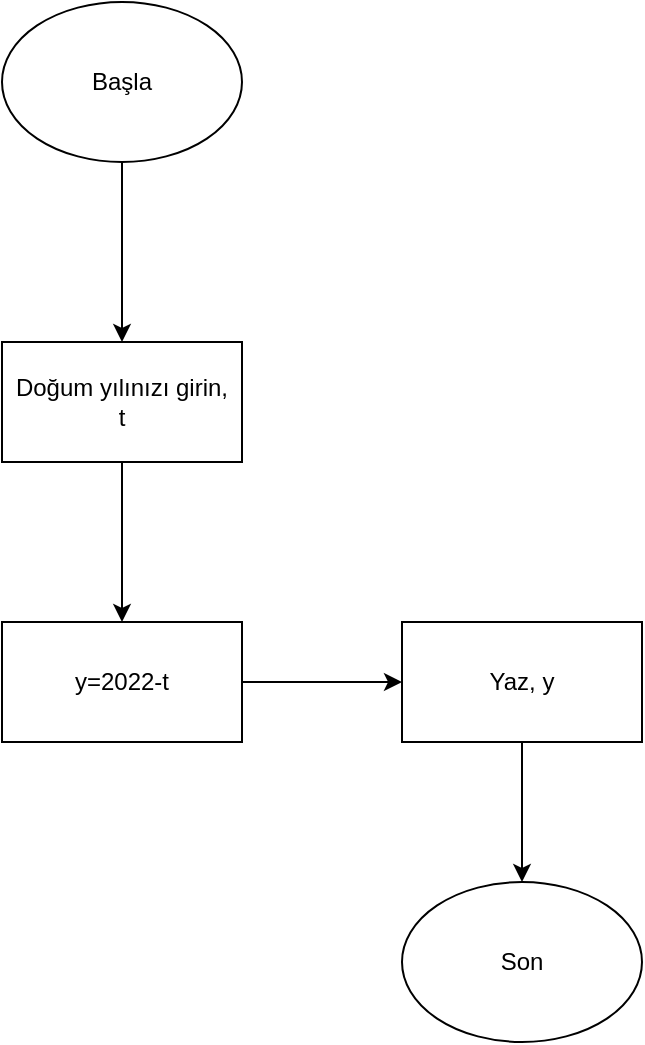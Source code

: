 <mxfile version="13.9.9" type="device"><diagram id="CeNdrSy5uNKvPrcbKMHU" name="Sayfa -1"><mxGraphModel dx="1086" dy="846" grid="1" gridSize="10" guides="1" tooltips="1" connect="1" arrows="1" fold="1" page="1" pageScale="1" pageWidth="827" pageHeight="1169" math="0" shadow="0"><root><mxCell id="0"/><mxCell id="1" parent="0"/><mxCell id="rdY2EAa5Bd9oBzcAzOd7-3" value="" style="edgeStyle=orthogonalEdgeStyle;rounded=0;orthogonalLoop=1;jettySize=auto;html=1;" edge="1" parent="1" source="rdY2EAa5Bd9oBzcAzOd7-1" target="rdY2EAa5Bd9oBzcAzOd7-2"><mxGeometry relative="1" as="geometry"/></mxCell><mxCell id="rdY2EAa5Bd9oBzcAzOd7-1" value="Başla&lt;br&gt;" style="ellipse;whiteSpace=wrap;html=1;" vertex="1" parent="1"><mxGeometry x="300" y="90" width="120" height="80" as="geometry"/></mxCell><mxCell id="rdY2EAa5Bd9oBzcAzOd7-5" value="" style="edgeStyle=orthogonalEdgeStyle;rounded=0;orthogonalLoop=1;jettySize=auto;html=1;" edge="1" parent="1" source="rdY2EAa5Bd9oBzcAzOd7-2" target="rdY2EAa5Bd9oBzcAzOd7-4"><mxGeometry relative="1" as="geometry"/></mxCell><mxCell id="rdY2EAa5Bd9oBzcAzOd7-2" value="Doğum yılınızı girin,&lt;br&gt;t" style="whiteSpace=wrap;html=1;" vertex="1" parent="1"><mxGeometry x="300" y="260" width="120" height="60" as="geometry"/></mxCell><mxCell id="rdY2EAa5Bd9oBzcAzOd7-7" value="" style="edgeStyle=orthogonalEdgeStyle;rounded=0;orthogonalLoop=1;jettySize=auto;html=1;" edge="1" parent="1" source="rdY2EAa5Bd9oBzcAzOd7-4" target="rdY2EAa5Bd9oBzcAzOd7-6"><mxGeometry relative="1" as="geometry"/></mxCell><mxCell id="rdY2EAa5Bd9oBzcAzOd7-4" value="y=2022-t" style="whiteSpace=wrap;html=1;" vertex="1" parent="1"><mxGeometry x="300" y="400" width="120" height="60" as="geometry"/></mxCell><mxCell id="rdY2EAa5Bd9oBzcAzOd7-9" value="" style="edgeStyle=orthogonalEdgeStyle;rounded=0;orthogonalLoop=1;jettySize=auto;html=1;" edge="1" parent="1" source="rdY2EAa5Bd9oBzcAzOd7-6" target="rdY2EAa5Bd9oBzcAzOd7-8"><mxGeometry relative="1" as="geometry"/></mxCell><mxCell id="rdY2EAa5Bd9oBzcAzOd7-6" value="Yaz, y" style="whiteSpace=wrap;html=1;" vertex="1" parent="1"><mxGeometry x="500" y="400" width="120" height="60" as="geometry"/></mxCell><mxCell id="rdY2EAa5Bd9oBzcAzOd7-8" value="Son" style="ellipse;whiteSpace=wrap;html=1;" vertex="1" parent="1"><mxGeometry x="500" y="530" width="120" height="80" as="geometry"/></mxCell></root></mxGraphModel></diagram></mxfile>